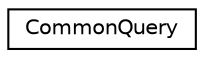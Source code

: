 digraph "Graphical Class Hierarchy"
{
 // LATEX_PDF_SIZE
  edge [fontname="Helvetica",fontsize="10",labelfontname="Helvetica",labelfontsize="10"];
  node [fontname="Helvetica",fontsize="10",shape=record];
  rankdir="LR";
  Node0 [label="CommonQuery",height=0.2,width=0.4,color="black", fillcolor="white", style="filled",URL="$structarm__compute_1_1cl__gemm_1_1auto__heuristics_1_1_common_query.xhtml",tooltip="A collection of adaptor functions that enable the auto selection between mlgo-based heuristics and de..."];
}
